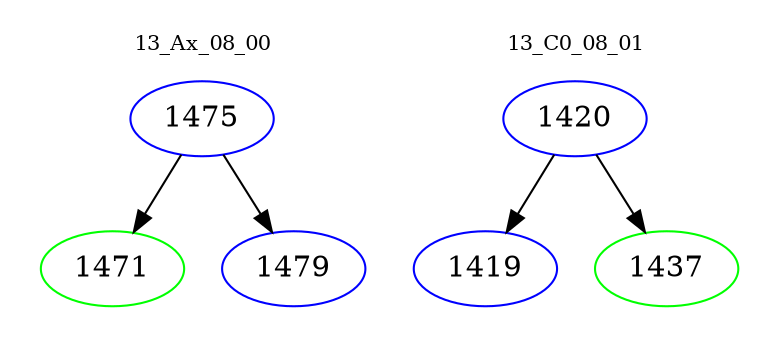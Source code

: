 digraph{
subgraph cluster_0 {
color = white
label = "13_Ax_08_00";
fontsize=10;
T0_1475 [label="1475", color="blue"]
T0_1475 -> T0_1471 [color="black"]
T0_1471 [label="1471", color="green"]
T0_1475 -> T0_1479 [color="black"]
T0_1479 [label="1479", color="blue"]
}
subgraph cluster_1 {
color = white
label = "13_C0_08_01";
fontsize=10;
T1_1420 [label="1420", color="blue"]
T1_1420 -> T1_1419 [color="black"]
T1_1419 [label="1419", color="blue"]
T1_1420 -> T1_1437 [color="black"]
T1_1437 [label="1437", color="green"]
}
}
